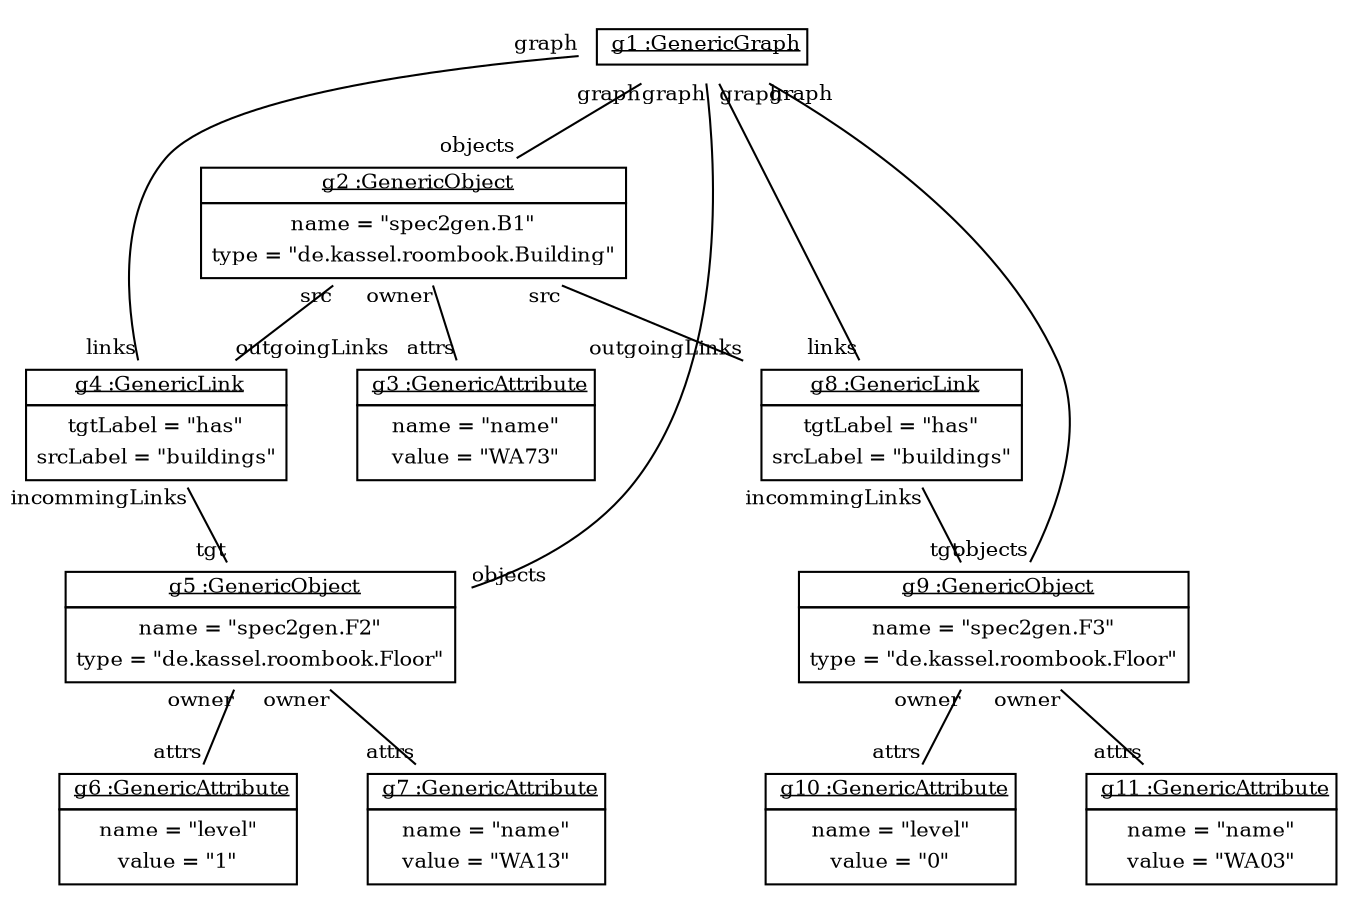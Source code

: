 graph ObjectDiagram {
   node [shape = none, fontsize = 10];
   edge [fontsize = 10];

g1 [label=<<table border='0' cellborder='1' cellspacing='0'> <tr> <td> <u>g1 :GenericGraph</u></td></tr></table>>];
g2 [label=<<table border='0' cellborder='1' cellspacing='0'> <tr> <td> <u>g2 :GenericObject</u></td></tr><tr><td><table border='0' cellborder='0' cellspacing='0'><tr><td>name = "spec2gen.B1"</td></tr><tr><td>type = "de.kassel.roombook.Building"</td></tr></table></td></tr></table>>];
g3 [label=<<table border='0' cellborder='1' cellspacing='0'> <tr> <td> <u>g3 :GenericAttribute</u></td></tr><tr><td><table border='0' cellborder='0' cellspacing='0'><tr><td>name = "name"</td></tr><tr><td>value = "WA73"</td></tr></table></td></tr></table>>];
g4 [label=<<table border='0' cellborder='1' cellspacing='0'> <tr> <td> <u>g4 :GenericLink</u></td></tr><tr><td><table border='0' cellborder='0' cellspacing='0'><tr><td>tgtLabel = "has"</td></tr><tr><td>srcLabel = "buildings"</td></tr></table></td></tr></table>>];
g5 [label=<<table border='0' cellborder='1' cellspacing='0'> <tr> <td> <u>g5 :GenericObject</u></td></tr><tr><td><table border='0' cellborder='0' cellspacing='0'><tr><td>name = "spec2gen.F2"</td></tr><tr><td>type = "de.kassel.roombook.Floor"</td></tr></table></td></tr></table>>];
g6 [label=<<table border='0' cellborder='1' cellspacing='0'> <tr> <td> <u>g6 :GenericAttribute</u></td></tr><tr><td><table border='0' cellborder='0' cellspacing='0'><tr><td>name = "level"</td></tr><tr><td>value = "1"</td></tr></table></td></tr></table>>];
g7 [label=<<table border='0' cellborder='1' cellspacing='0'> <tr> <td> <u>g7 :GenericAttribute</u></td></tr><tr><td><table border='0' cellborder='0' cellspacing='0'><tr><td>name = "name"</td></tr><tr><td>value = "WA13"</td></tr></table></td></tr></table>>];
g8 [label=<<table border='0' cellborder='1' cellspacing='0'> <tr> <td> <u>g8 :GenericLink</u></td></tr><tr><td><table border='0' cellborder='0' cellspacing='0'><tr><td>tgtLabel = "has"</td></tr><tr><td>srcLabel = "buildings"</td></tr></table></td></tr></table>>];
g9 [label=<<table border='0' cellborder='1' cellspacing='0'> <tr> <td> <u>g9 :GenericObject</u></td></tr><tr><td><table border='0' cellborder='0' cellspacing='0'><tr><td>name = "spec2gen.F3"</td></tr><tr><td>type = "de.kassel.roombook.Floor"</td></tr></table></td></tr></table>>];
g10 [label=<<table border='0' cellborder='1' cellspacing='0'> <tr> <td> <u>g10 :GenericAttribute</u></td></tr><tr><td><table border='0' cellborder='0' cellspacing='0'><tr><td>name = "level"</td></tr><tr><td>value = "0"</td></tr></table></td></tr></table>>];
g11 [label=<<table border='0' cellborder='1' cellspacing='0'> <tr> <td> <u>g11 :GenericAttribute</u></td></tr><tr><td><table border='0' cellborder='0' cellspacing='0'><tr><td>name = "name"</td></tr><tr><td>value = "WA03"</td></tr></table></td></tr></table>>];

g1 -- g2 [headlabel = "objects" taillabel = "graph"];
g1 -- g4 [headlabel = "links" taillabel = "graph"];
g1 -- g5 [headlabel = "objects" taillabel = "graph"];
g1 -- g8 [headlabel = "links" taillabel = "graph"];
g1 -- g9 [headlabel = "objects" taillabel = "graph"];
g2 -- g3 [headlabel = "attrs" taillabel = "owner"];
g2 -- g4 [headlabel = "outgoingLinks" taillabel = "src"];
g2 -- g8 [headlabel = "outgoingLinks" taillabel = "src"];
g4 -- g5 [headlabel = "tgt" taillabel = "incommingLinks"];
g5 -- g6 [headlabel = "attrs" taillabel = "owner"];
g5 -- g7 [headlabel = "attrs" taillabel = "owner"];
g8 -- g9 [headlabel = "tgt" taillabel = "incommingLinks"];
g9 -- g10 [headlabel = "attrs" taillabel = "owner"];
g9 -- g11 [headlabel = "attrs" taillabel = "owner"];
}
